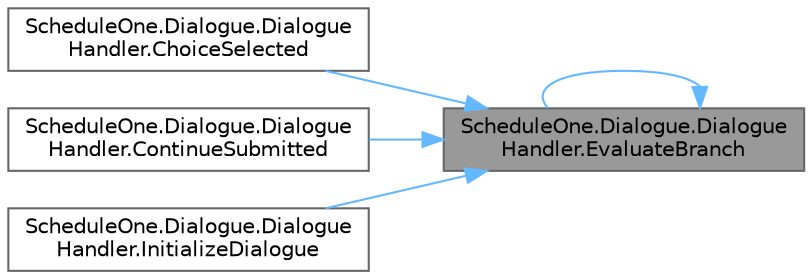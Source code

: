 digraph "ScheduleOne.Dialogue.DialogueHandler.EvaluateBranch"
{
 // LATEX_PDF_SIZE
  bgcolor="transparent";
  edge [fontname=Helvetica,fontsize=10,labelfontname=Helvetica,labelfontsize=10];
  node [fontname=Helvetica,fontsize=10,shape=box,height=0.2,width=0.4];
  rankdir="RL";
  Node1 [id="Node000001",label="ScheduleOne.Dialogue.Dialogue\lHandler.EvaluateBranch",height=0.2,width=0.4,color="gray40", fillcolor="grey60", style="filled", fontcolor="black",tooltip=" "];
  Node1 -> Node2 [id="edge1_Node000001_Node000002",dir="back",color="steelblue1",style="solid",tooltip=" "];
  Node2 [id="Node000002",label="ScheduleOne.Dialogue.Dialogue\lHandler.ChoiceSelected",height=0.2,width=0.4,color="grey40", fillcolor="white", style="filled",URL="$class_schedule_one_1_1_dialogue_1_1_dialogue_handler.html#a72d93bb2140d68f2824aac75645f87fd",tooltip=" "];
  Node1 -> Node3 [id="edge2_Node000001_Node000003",dir="back",color="steelblue1",style="solid",tooltip=" "];
  Node3 [id="Node000003",label="ScheduleOne.Dialogue.Dialogue\lHandler.ContinueSubmitted",height=0.2,width=0.4,color="grey40", fillcolor="white", style="filled",URL="$class_schedule_one_1_1_dialogue_1_1_dialogue_handler.html#ad2af4b34aeddecda3da98b8a9f88b81c",tooltip=" "];
  Node1 -> Node1 [id="edge3_Node000001_Node000001",dir="back",color="steelblue1",style="solid",tooltip=" "];
  Node1 -> Node4 [id="edge4_Node000001_Node000004",dir="back",color="steelblue1",style="solid",tooltip=" "];
  Node4 [id="Node000004",label="ScheduleOne.Dialogue.Dialogue\lHandler.InitializeDialogue",height=0.2,width=0.4,color="grey40", fillcolor="white", style="filled",URL="$class_schedule_one_1_1_dialogue_1_1_dialogue_handler.html#a3d1c473c6f77c2c05206cd0226cd2196",tooltip=" "];
}
